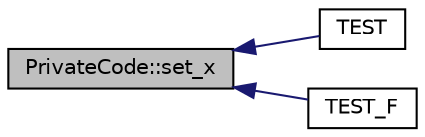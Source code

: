 digraph "PrivateCode::set_x"
{
  edge [fontname="Helvetica",fontsize="10",labelfontname="Helvetica",labelfontsize="10"];
  node [fontname="Helvetica",fontsize="10",shape=record];
  rankdir="LR";
  Node7 [label="PrivateCode::set_x",height=0.2,width=0.4,color="black", fillcolor="grey75", style="filled", fontcolor="black"];
  Node7 -> Node8 [dir="back",color="midnightblue",fontsize="10",style="solid",fontname="Helvetica"];
  Node8 [label="TEST",height=0.2,width=0.4,color="black", fillcolor="white", style="filled",URL="$d7/dab/gtest__prod__test_8cc.html#a8e307a199011c2979d4a63464d245f4a"];
  Node7 -> Node9 [dir="back",color="midnightblue",fontsize="10",style="solid",fontname="Helvetica"];
  Node9 [label="TEST_F",height=0.2,width=0.4,color="black", fillcolor="white", style="filled",URL="$d7/dab/gtest__prod__test_8cc.html#a5e21e7e8dd53f2de05e9e6941b6612d3"];
}
